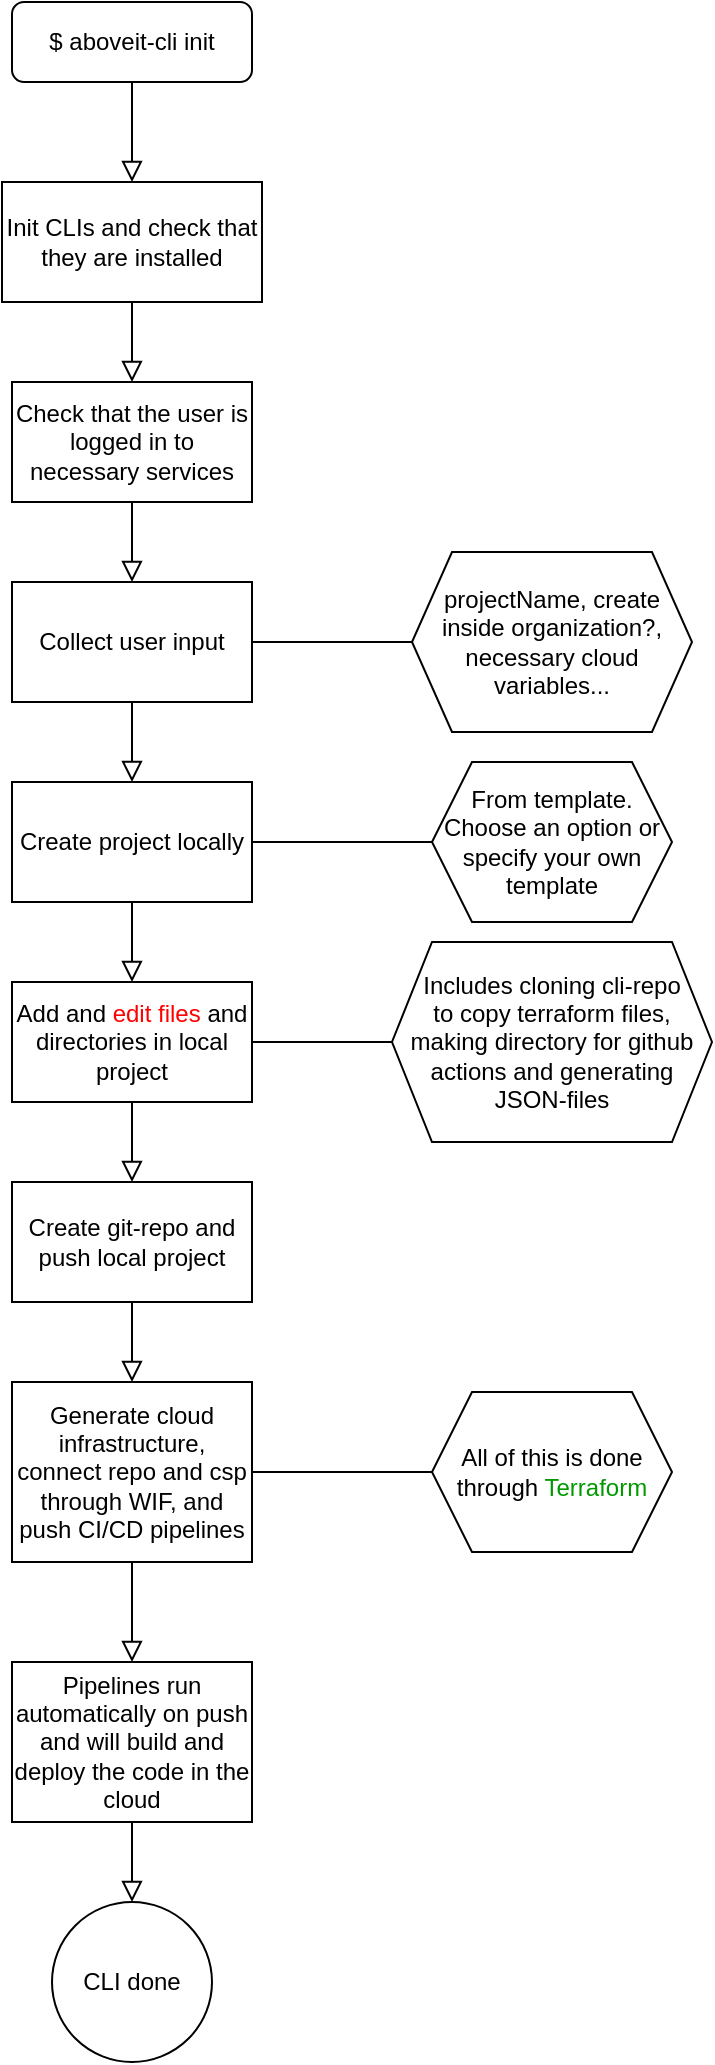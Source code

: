 <mxfile version="26.2.14">
  <diagram id="C5RBs43oDa-KdzZeNtuy" name="Page-1">
    <mxGraphModel dx="1098" dy="835" grid="1" gridSize="10" guides="1" tooltips="1" connect="1" arrows="1" fold="1" page="1" pageScale="1" pageWidth="827" pageHeight="1169" math="0" shadow="0">
      <root>
        <mxCell id="WIyWlLk6GJQsqaUBKTNV-0" />
        <mxCell id="WIyWlLk6GJQsqaUBKTNV-1" parent="WIyWlLk6GJQsqaUBKTNV-0" />
        <mxCell id="WIyWlLk6GJQsqaUBKTNV-2" value="" style="rounded=0;html=1;jettySize=auto;orthogonalLoop=1;fontSize=11;endArrow=block;endFill=0;endSize=8;strokeWidth=1;shadow=0;labelBackgroundColor=none;edgeStyle=orthogonalEdgeStyle;" parent="WIyWlLk6GJQsqaUBKTNV-1" source="WIyWlLk6GJQsqaUBKTNV-3" edge="1">
          <mxGeometry relative="1" as="geometry">
            <mxPoint x="220" y="170" as="targetPoint" />
          </mxGeometry>
        </mxCell>
        <mxCell id="WIyWlLk6GJQsqaUBKTNV-3" value="$ aboveit-cli init" style="rounded=1;whiteSpace=wrap;html=1;fontSize=12;glass=0;strokeWidth=1;shadow=0;" parent="WIyWlLk6GJQsqaUBKTNV-1" vertex="1">
          <mxGeometry x="160" y="80" width="120" height="40" as="geometry" />
        </mxCell>
        <mxCell id="RsZSiNvv1DTgUE22gZdD-1" value="Check that the user is logged in to necessary services" style="rounded=0;whiteSpace=wrap;html=1;" vertex="1" parent="WIyWlLk6GJQsqaUBKTNV-1">
          <mxGeometry x="160" y="270" width="120" height="60" as="geometry" />
        </mxCell>
        <mxCell id="RsZSiNvv1DTgUE22gZdD-2" value="Init CLIs and check that they are installed" style="rounded=0;whiteSpace=wrap;html=1;" vertex="1" parent="WIyWlLk6GJQsqaUBKTNV-1">
          <mxGeometry x="155" y="170" width="130" height="60" as="geometry" />
        </mxCell>
        <mxCell id="RsZSiNvv1DTgUE22gZdD-4" value="" style="rounded=0;html=1;jettySize=auto;orthogonalLoop=1;fontSize=11;endArrow=block;endFill=0;endSize=8;strokeWidth=1;shadow=0;labelBackgroundColor=none;edgeStyle=orthogonalEdgeStyle;entryX=0.5;entryY=0;entryDx=0;entryDy=0;exitX=0.5;exitY=1;exitDx=0;exitDy=0;" edge="1" parent="WIyWlLk6GJQsqaUBKTNV-1" source="RsZSiNvv1DTgUE22gZdD-2" target="RsZSiNvv1DTgUE22gZdD-1">
          <mxGeometry relative="1" as="geometry">
            <mxPoint x="230" y="130" as="sourcePoint" />
            <mxPoint x="230" y="180" as="targetPoint" />
            <Array as="points">
              <mxPoint x="220" y="250" />
              <mxPoint x="220" y="250" />
            </Array>
          </mxGeometry>
        </mxCell>
        <mxCell id="RsZSiNvv1DTgUE22gZdD-5" value="Collect user input" style="rounded=0;whiteSpace=wrap;html=1;" vertex="1" parent="WIyWlLk6GJQsqaUBKTNV-1">
          <mxGeometry x="160" y="370" width="120" height="60" as="geometry" />
        </mxCell>
        <mxCell id="RsZSiNvv1DTgUE22gZdD-6" value="" style="rounded=0;html=1;jettySize=auto;orthogonalLoop=1;fontSize=11;endArrow=block;endFill=0;endSize=8;strokeWidth=1;shadow=0;labelBackgroundColor=none;edgeStyle=orthogonalEdgeStyle;entryX=0.5;entryY=0;entryDx=0;entryDy=0;exitX=0.5;exitY=1;exitDx=0;exitDy=0;" edge="1" parent="WIyWlLk6GJQsqaUBKTNV-1" source="RsZSiNvv1DTgUE22gZdD-1" target="RsZSiNvv1DTgUE22gZdD-5">
          <mxGeometry relative="1" as="geometry">
            <mxPoint x="230" y="240" as="sourcePoint" />
            <mxPoint x="230" y="280" as="targetPoint" />
            <Array as="points">
              <mxPoint x="220" y="350" />
              <mxPoint x="220" y="350" />
            </Array>
          </mxGeometry>
        </mxCell>
        <mxCell id="RsZSiNvv1DTgUE22gZdD-7" value="Create project locally" style="rounded=0;whiteSpace=wrap;html=1;" vertex="1" parent="WIyWlLk6GJQsqaUBKTNV-1">
          <mxGeometry x="160" y="470" width="120" height="60" as="geometry" />
        </mxCell>
        <mxCell id="RsZSiNvv1DTgUE22gZdD-8" value="" style="rounded=0;html=1;jettySize=auto;orthogonalLoop=1;fontSize=11;endArrow=block;endFill=0;endSize=8;strokeWidth=1;shadow=0;labelBackgroundColor=none;edgeStyle=orthogonalEdgeStyle;entryX=0.5;entryY=0;entryDx=0;entryDy=0;exitX=0.5;exitY=1;exitDx=0;exitDy=0;" edge="1" parent="WIyWlLk6GJQsqaUBKTNV-1" source="RsZSiNvv1DTgUE22gZdD-5" target="RsZSiNvv1DTgUE22gZdD-7">
          <mxGeometry relative="1" as="geometry">
            <mxPoint x="230" y="340" as="sourcePoint" />
            <mxPoint x="230" y="380" as="targetPoint" />
            <Array as="points">
              <mxPoint x="220" y="450" />
              <mxPoint x="220" y="450" />
            </Array>
          </mxGeometry>
        </mxCell>
        <mxCell id="RsZSiNvv1DTgUE22gZdD-9" value="Add and &lt;font style=&quot;color: rgb(255, 0, 0);&quot;&gt;edit files&lt;/font&gt; and directories in local project" style="rounded=0;whiteSpace=wrap;html=1;" vertex="1" parent="WIyWlLk6GJQsqaUBKTNV-1">
          <mxGeometry x="160" y="570" width="120" height="60" as="geometry" />
        </mxCell>
        <mxCell id="RsZSiNvv1DTgUE22gZdD-11" value="" style="rounded=0;html=1;jettySize=auto;orthogonalLoop=1;fontSize=11;endArrow=block;endFill=0;endSize=8;strokeWidth=1;shadow=0;labelBackgroundColor=none;edgeStyle=orthogonalEdgeStyle;entryX=0.5;entryY=0;entryDx=0;entryDy=0;exitX=0.5;exitY=1;exitDx=0;exitDy=0;" edge="1" parent="WIyWlLk6GJQsqaUBKTNV-1" source="RsZSiNvv1DTgUE22gZdD-7" target="RsZSiNvv1DTgUE22gZdD-9">
          <mxGeometry relative="1" as="geometry">
            <mxPoint x="230" y="130" as="sourcePoint" />
            <mxPoint x="230" y="180" as="targetPoint" />
          </mxGeometry>
        </mxCell>
        <mxCell id="RsZSiNvv1DTgUE22gZdD-13" value="projectName, create inside organization?, necessary cloud variables..." style="shape=hexagon;perimeter=hexagonPerimeter2;whiteSpace=wrap;html=1;fixedSize=1;" vertex="1" parent="WIyWlLk6GJQsqaUBKTNV-1">
          <mxGeometry x="360" y="355" width="140" height="90" as="geometry" />
        </mxCell>
        <mxCell id="RsZSiNvv1DTgUE22gZdD-14" value="" style="endArrow=none;html=1;rounded=0;exitX=1;exitY=0.5;exitDx=0;exitDy=0;entryX=0;entryY=0.5;entryDx=0;entryDy=0;" edge="1" parent="WIyWlLk6GJQsqaUBKTNV-1" source="RsZSiNvv1DTgUE22gZdD-5" target="RsZSiNvv1DTgUE22gZdD-13">
          <mxGeometry width="50" height="50" relative="1" as="geometry">
            <mxPoint x="390" y="460" as="sourcePoint" />
            <mxPoint x="440" y="410" as="targetPoint" />
          </mxGeometry>
        </mxCell>
        <mxCell id="RsZSiNvv1DTgUE22gZdD-17" value="Includes cloning cli-repo&lt;div&gt;to copy terraform files, making directory for github actions and generating JSON-files&lt;/div&gt;" style="shape=hexagon;perimeter=hexagonPerimeter2;whiteSpace=wrap;html=1;fixedSize=1;" vertex="1" parent="WIyWlLk6GJQsqaUBKTNV-1">
          <mxGeometry x="350" y="550" width="160" height="100" as="geometry" />
        </mxCell>
        <mxCell id="RsZSiNvv1DTgUE22gZdD-18" value="" style="endArrow=none;html=1;rounded=0;exitX=1;exitY=0.5;exitDx=0;exitDy=0;" edge="1" parent="WIyWlLk6GJQsqaUBKTNV-1" source="RsZSiNvv1DTgUE22gZdD-9" target="RsZSiNvv1DTgUE22gZdD-17">
          <mxGeometry width="50" height="50" relative="1" as="geometry">
            <mxPoint x="390" y="460" as="sourcePoint" />
            <mxPoint x="440" y="410" as="targetPoint" />
          </mxGeometry>
        </mxCell>
        <mxCell id="RsZSiNvv1DTgUE22gZdD-19" value="From template. Choose an option or specify your own template" style="shape=hexagon;perimeter=hexagonPerimeter2;whiteSpace=wrap;html=1;fixedSize=1;" vertex="1" parent="WIyWlLk6GJQsqaUBKTNV-1">
          <mxGeometry x="370" y="460" width="120" height="80" as="geometry" />
        </mxCell>
        <mxCell id="RsZSiNvv1DTgUE22gZdD-20" value="" style="endArrow=none;html=1;rounded=0;exitX=1;exitY=0.5;exitDx=0;exitDy=0;entryX=0;entryY=0.5;entryDx=0;entryDy=0;" edge="1" parent="WIyWlLk6GJQsqaUBKTNV-1" source="RsZSiNvv1DTgUE22gZdD-7" target="RsZSiNvv1DTgUE22gZdD-19">
          <mxGeometry width="50" height="50" relative="1" as="geometry">
            <mxPoint x="390" y="460" as="sourcePoint" />
            <mxPoint x="359" y="500" as="targetPoint" />
          </mxGeometry>
        </mxCell>
        <mxCell id="RsZSiNvv1DTgUE22gZdD-21" value="Create git-repo and push local project" style="rounded=0;whiteSpace=wrap;html=1;" vertex="1" parent="WIyWlLk6GJQsqaUBKTNV-1">
          <mxGeometry x="160" y="670" width="120" height="60" as="geometry" />
        </mxCell>
        <mxCell id="RsZSiNvv1DTgUE22gZdD-23" value="" style="rounded=0;html=1;jettySize=auto;orthogonalLoop=1;fontSize=11;endArrow=block;endFill=0;endSize=8;strokeWidth=1;shadow=0;labelBackgroundColor=none;edgeStyle=orthogonalEdgeStyle;entryX=0.5;entryY=0;entryDx=0;entryDy=0;exitX=0.5;exitY=1;exitDx=0;exitDy=0;" edge="1" parent="WIyWlLk6GJQsqaUBKTNV-1" source="RsZSiNvv1DTgUE22gZdD-9" target="RsZSiNvv1DTgUE22gZdD-21">
          <mxGeometry relative="1" as="geometry">
            <mxPoint x="230" y="440" as="sourcePoint" />
            <mxPoint x="230" y="480" as="targetPoint" />
            <Array as="points">
              <mxPoint x="220" y="650" />
              <mxPoint x="220" y="650" />
            </Array>
          </mxGeometry>
        </mxCell>
        <mxCell id="RsZSiNvv1DTgUE22gZdD-24" value="Generate cloud infrastructure, connect repo and csp through WIF, and push CI/CD pipelines" style="rounded=0;whiteSpace=wrap;html=1;" vertex="1" parent="WIyWlLk6GJQsqaUBKTNV-1">
          <mxGeometry x="160" y="770" width="120" height="90" as="geometry" />
        </mxCell>
        <mxCell id="RsZSiNvv1DTgUE22gZdD-25" value="" style="rounded=0;html=1;jettySize=auto;orthogonalLoop=1;fontSize=11;endArrow=block;endFill=0;endSize=8;strokeWidth=1;shadow=0;labelBackgroundColor=none;edgeStyle=orthogonalEdgeStyle;entryX=0.5;entryY=0;entryDx=0;entryDy=0;exitX=0.5;exitY=1;exitDx=0;exitDy=0;" edge="1" parent="WIyWlLk6GJQsqaUBKTNV-1" source="RsZSiNvv1DTgUE22gZdD-21" target="RsZSiNvv1DTgUE22gZdD-24">
          <mxGeometry relative="1" as="geometry">
            <mxPoint x="230" y="640" as="sourcePoint" />
            <mxPoint x="230" y="680" as="targetPoint" />
            <Array as="points">
              <mxPoint x="220" y="750" />
              <mxPoint x="220" y="750" />
            </Array>
          </mxGeometry>
        </mxCell>
        <mxCell id="RsZSiNvv1DTgUE22gZdD-26" value="All of this is done through &lt;font style=&quot;color: rgb(0, 153, 0);&quot;&gt;Terraform&lt;/font&gt;" style="shape=hexagon;perimeter=hexagonPerimeter2;whiteSpace=wrap;html=1;fixedSize=1;" vertex="1" parent="WIyWlLk6GJQsqaUBKTNV-1">
          <mxGeometry x="370" y="775" width="120" height="80" as="geometry" />
        </mxCell>
        <mxCell id="RsZSiNvv1DTgUE22gZdD-27" value="" style="endArrow=none;html=1;rounded=0;exitX=1;exitY=0.5;exitDx=0;exitDy=0;entryX=0;entryY=0.5;entryDx=0;entryDy=0;" edge="1" parent="WIyWlLk6GJQsqaUBKTNV-1" source="RsZSiNvv1DTgUE22gZdD-24" target="RsZSiNvv1DTgUE22gZdD-26">
          <mxGeometry width="50" height="50" relative="1" as="geometry">
            <mxPoint x="390" y="740" as="sourcePoint" />
            <mxPoint x="440" y="690" as="targetPoint" />
          </mxGeometry>
        </mxCell>
        <mxCell id="RsZSiNvv1DTgUE22gZdD-30" value="" style="rounded=0;html=1;jettySize=auto;orthogonalLoop=1;fontSize=11;endArrow=block;endFill=0;endSize=8;strokeWidth=1;shadow=0;labelBackgroundColor=none;edgeStyle=orthogonalEdgeStyle;entryX=0.5;entryY=0;entryDx=0;entryDy=0;exitX=0.5;exitY=1;exitDx=0;exitDy=0;" edge="1" parent="WIyWlLk6GJQsqaUBKTNV-1" source="RsZSiNvv1DTgUE22gZdD-24">
          <mxGeometry relative="1" as="geometry">
            <mxPoint x="230" y="740" as="sourcePoint" />
            <mxPoint x="220" y="910" as="targetPoint" />
            <Array as="points">
              <mxPoint x="220" y="880" />
              <mxPoint x="220" y="880" />
            </Array>
          </mxGeometry>
        </mxCell>
        <mxCell id="RsZSiNvv1DTgUE22gZdD-31" value="CLI done" style="ellipse;whiteSpace=wrap;html=1;aspect=fixed;" vertex="1" parent="WIyWlLk6GJQsqaUBKTNV-1">
          <mxGeometry x="180" y="1030" width="80" height="80" as="geometry" />
        </mxCell>
        <mxCell id="RsZSiNvv1DTgUE22gZdD-32" value="Pipelines run automatically on push and will build and deploy the code in the cloud" style="rounded=0;whiteSpace=wrap;html=1;" vertex="1" parent="WIyWlLk6GJQsqaUBKTNV-1">
          <mxGeometry x="160" y="910" width="120" height="80" as="geometry" />
        </mxCell>
        <mxCell id="RsZSiNvv1DTgUE22gZdD-33" value="" style="rounded=0;html=1;jettySize=auto;orthogonalLoop=1;fontSize=11;endArrow=block;endFill=0;endSize=8;strokeWidth=1;shadow=0;labelBackgroundColor=none;edgeStyle=orthogonalEdgeStyle;entryX=0.5;entryY=0;entryDx=0;entryDy=0;exitX=0.5;exitY=1;exitDx=0;exitDy=0;" edge="1" parent="WIyWlLk6GJQsqaUBKTNV-1" source="RsZSiNvv1DTgUE22gZdD-32" target="RsZSiNvv1DTgUE22gZdD-31">
          <mxGeometry relative="1" as="geometry">
            <mxPoint x="230" y="870" as="sourcePoint" />
            <mxPoint x="230" y="920" as="targetPoint" />
            <Array as="points">
              <mxPoint x="220" y="1010" />
              <mxPoint x="220" y="1010" />
            </Array>
          </mxGeometry>
        </mxCell>
      </root>
    </mxGraphModel>
  </diagram>
</mxfile>
